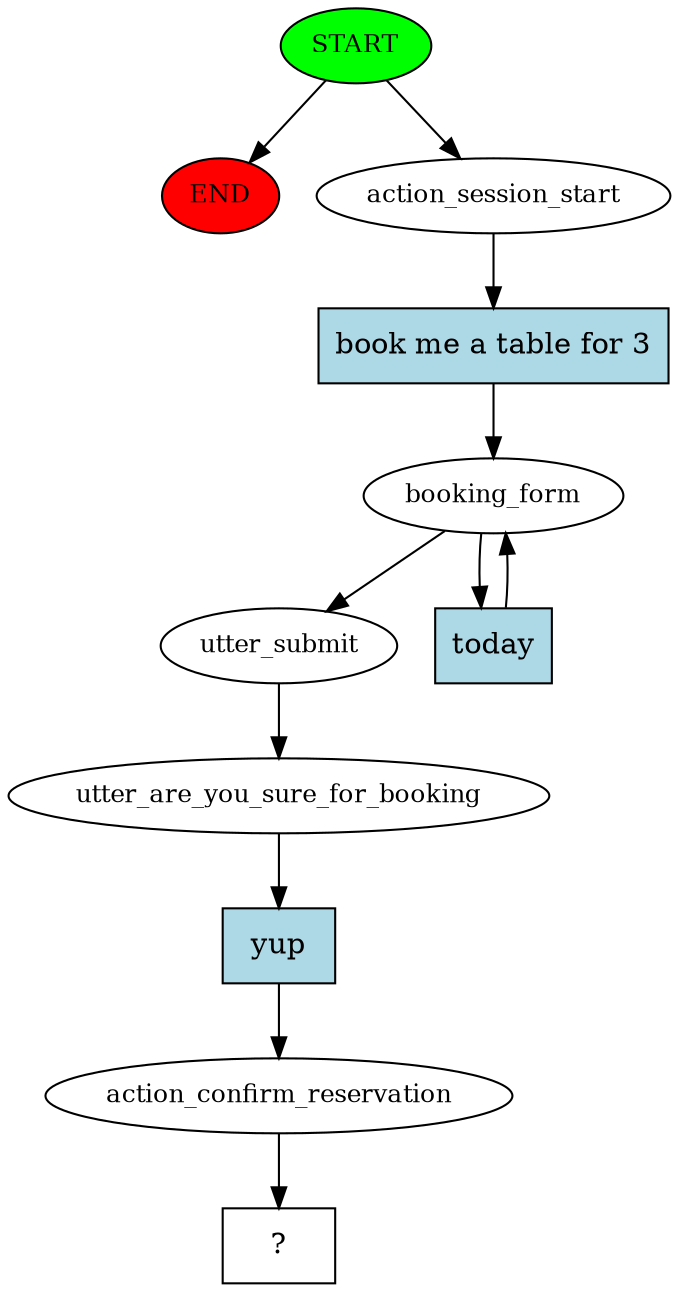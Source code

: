 digraph  {
0 [class="start active", fillcolor=green, fontsize=12, label=START, style=filled];
"-1" [class=end, fillcolor=red, fontsize=12, label=END, style=filled];
1 [class=active, fontsize=12, label=action_session_start];
2 [class=active, fontsize=12, label=booking_form];
6 [class=active, fontsize=12, label=utter_submit];
7 [class=active, fontsize=12, label=utter_are_you_sure_for_booking];
8 [class=active, fontsize=12, label=action_confirm_reservation];
9 [class="intent dashed active", label="  ?  ", shape=rect];
10 [class="intent active", fillcolor=lightblue, label="book me a table for 3", shape=rect, style=filled];
11 [class="intent active", fillcolor=lightblue, label=today, shape=rect, style=filled];
12 [class="intent active", fillcolor=lightblue, label=yup, shape=rect, style=filled];
0 -> "-1"  [class="", key=NONE, label=""];
0 -> 1  [class=active, key=NONE, label=""];
1 -> 10  [class=active, key=0];
2 -> 6  [class=active, key=NONE, label=""];
2 -> 11  [class=active, key=0];
6 -> 7  [class=active, key=NONE, label=""];
7 -> 12  [class=active, key=0];
8 -> 9  [class=active, key=NONE, label=""];
10 -> 2  [class=active, key=0];
11 -> 2  [class=active, key=0];
12 -> 8  [class=active, key=0];
}
